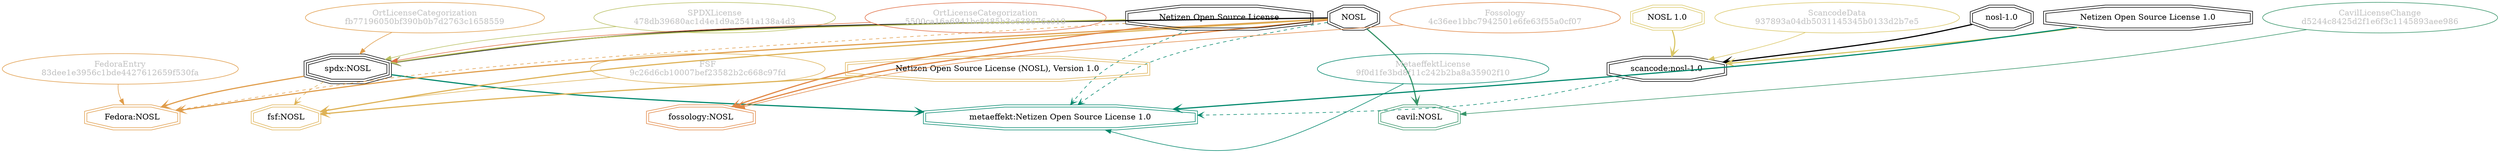 strict digraph {
    node [shape=box];
    graph [splines=curved];
    3100 [label="SPDXLicense\n478db39680ac1d4e1d9a2541a138a4d3"
         ,fontcolor=gray
         ,color="#b8bf62"
         ,fillcolor="beige;1"
         ,shape=ellipse];
    3101 [label="spdx:NOSL"
         ,shape=tripleoctagon];
    3102 [label=NOSL
         ,shape=doubleoctagon];
    3103 [label="Netizen Open Source License"
         ,shape=doubleoctagon];
    8195 [label="FedoraEntry\n83dee1e3956c1bde4427612659f530fa"
         ,fontcolor=gray
         ,color="#e09d4b"
         ,fillcolor="beige;1"
         ,shape=ellipse];
    8196 [label="Fedora:NOSL"
         ,color="#e09d4b"
         ,shape=doubleoctagon];
    10341 [label="FSF\n9c26d6cb10007bef23582b2c668c97fd"
          ,fontcolor=gray
          ,color="#deb256"
          ,fillcolor="beige;1"
          ,shape=ellipse];
    10342 [label="fsf:NOSL"
          ,color="#deb256"
          ,shape=doubleoctagon];
    10343 [label="Netizen Open Source License (NOSL), Version 1.0"
          ,color="#deb256"
          ,shape=doubleoctagon];
    20721 [label="ScancodeData\n937893a04db5031145345b0133d2b7e5"
          ,fontcolor=gray
          ,color="#dac767"
          ,fillcolor="beige;1"
          ,shape=ellipse];
    20722 [label="scancode:nosl-1.0"
          ,shape=doubleoctagon];
    20723 [label="nosl-1.0"
          ,shape=doubleoctagon];
    20724 [label="NOSL 1.0"
          ,color="#dac767"
          ,shape=doubleoctagon];
    20725 [label="Netizen Open Source License 1.0"
          ,shape=doubleoctagon];
    26455 [label="Fossology\n4c36ee1bbc7942501e6fe63f55a0cf07"
          ,fontcolor=gray
          ,color="#e18745"
          ,fillcolor="beige;1"
          ,shape=ellipse];
    26456 [label="fossology:NOSL"
          ,color="#e18745"
          ,shape=doubleoctagon];
    35100 [label="OrtLicenseCategorization\n5500ca16a6941bc8485b3e638676c010"
          ,fontcolor=gray
          ,color="#e06f45"
          ,fillcolor="beige;1"
          ,shape=ellipse];
    36218 [label="OrtLicenseCategorization\nfb77196050bf390b0b7d2763c1658559"
          ,fontcolor=gray
          ,color="#e09d4b"
          ,fillcolor="beige;1"
          ,shape=ellipse];
    37269 [label="CavilLicenseChange\nd5244c8425d2f1e6f3c1145893aee986"
          ,fontcolor=gray
          ,color="#379469"
          ,fillcolor="beige;1"
          ,shape=ellipse];
    37270 [label="cavil:NOSL"
          ,color="#379469"
          ,shape=doubleoctagon];
    45949 [label="MetaeffektLicense\n9f0d1fe3bd8f11c242b2ba8a35902f10"
          ,fontcolor=gray
          ,color="#00876c"
          ,fillcolor="beige;1"
          ,shape=ellipse];
    45950 [label="metaeffekt:Netizen Open Source License 1.0"
          ,color="#00876c"
          ,shape=doubleoctagon];
    3100 -> 3101 [weight=0.5
                 ,color="#b8bf62"];
    3101 -> 8196 [style=bold
                 ,arrowhead=vee
                 ,weight=0.7
                 ,color="#e09d4b"];
    3101 -> 10342 [style=dashed
                  ,arrowhead=vee
                  ,weight=0.5
                  ,color="#deb256"];
    3101 -> 45950 [style=bold
                  ,arrowhead=vee
                  ,weight=0.7
                  ,color="#00876c"];
    3102 -> 3101 [style=bold
                 ,arrowhead=vee
                 ,weight=0.7];
    3102 -> 8196 [style=bold
                 ,arrowhead=vee
                 ,weight=0.7
                 ,color="#e09d4b"];
    3102 -> 8196 [style=bold
                 ,arrowhead=vee
                 ,weight=0.7
                 ,color="#e09d4b"];
    3102 -> 10342 [style=bold
                  ,arrowhead=vee
                  ,weight=0.7
                  ,color="#deb256"];
    3102 -> 26456 [style=bold
                  ,arrowhead=vee
                  ,weight=0.7
                  ,color="#e18745"];
    3102 -> 37270 [style=bold
                  ,arrowhead=vee
                  ,weight=0.7
                  ,color="#379469"];
    3102 -> 37270 [style=bold
                  ,arrowhead=vee
                  ,weight=0.7
                  ,color="#379469"];
    3102 -> 45950 [style=dashed
                  ,arrowhead=vee
                  ,weight=0.5
                  ,color="#00876c"];
    3103 -> 3101 [style=bold
                 ,arrowhead=vee
                 ,weight=0.7
                 ,color="#b8bf62"];
    3103 -> 8196 [style=dashed
                 ,arrowhead=vee
                 ,weight=0.5
                 ,color="#e09d4b"];
    3103 -> 26456 [style=bold
                  ,arrowhead=vee
                  ,weight=0.7
                  ,color="#e18745"];
    3103 -> 45950 [style=dashed
                  ,arrowhead=vee
                  ,weight=0.5
                  ,color="#00876c"];
    8195 -> 8196 [weight=0.5
                 ,color="#e09d4b"];
    10341 -> 10342 [weight=0.5
                   ,color="#deb256"];
    10343 -> 10342 [style=bold
                   ,arrowhead=vee
                   ,weight=0.7
                   ,color="#deb256"];
    20721 -> 20722 [weight=0.5
                   ,color="#dac767"];
    20722 -> 45950 [style=dashed
                   ,arrowhead=vee
                   ,weight=0.5
                   ,color="#00876c"];
    20723 -> 20722 [style=bold
                   ,arrowhead=vee
                   ,weight=0.7];
    20724 -> 20722 [style=bold
                   ,arrowhead=vee
                   ,weight=0.7
                   ,color="#dac767"];
    20725 -> 20722 [style=bold
                   ,arrowhead=vee
                   ,weight=0.7
                   ,color="#dac767"];
    20725 -> 45950 [style=bold
                   ,arrowhead=vee
                   ,weight=0.7
                   ,color="#00876c"];
    26455 -> 26456 [weight=0.5
                   ,color="#e18745"];
    35100 -> 3101 [weight=0.5
                  ,color="#e06f45"];
    36218 -> 3101 [weight=0.5
                  ,color="#e09d4b"];
    37269 -> 37270 [weight=0.5
                   ,color="#379469"];
    45949 -> 45950 [weight=0.5
                   ,color="#00876c"];
}
